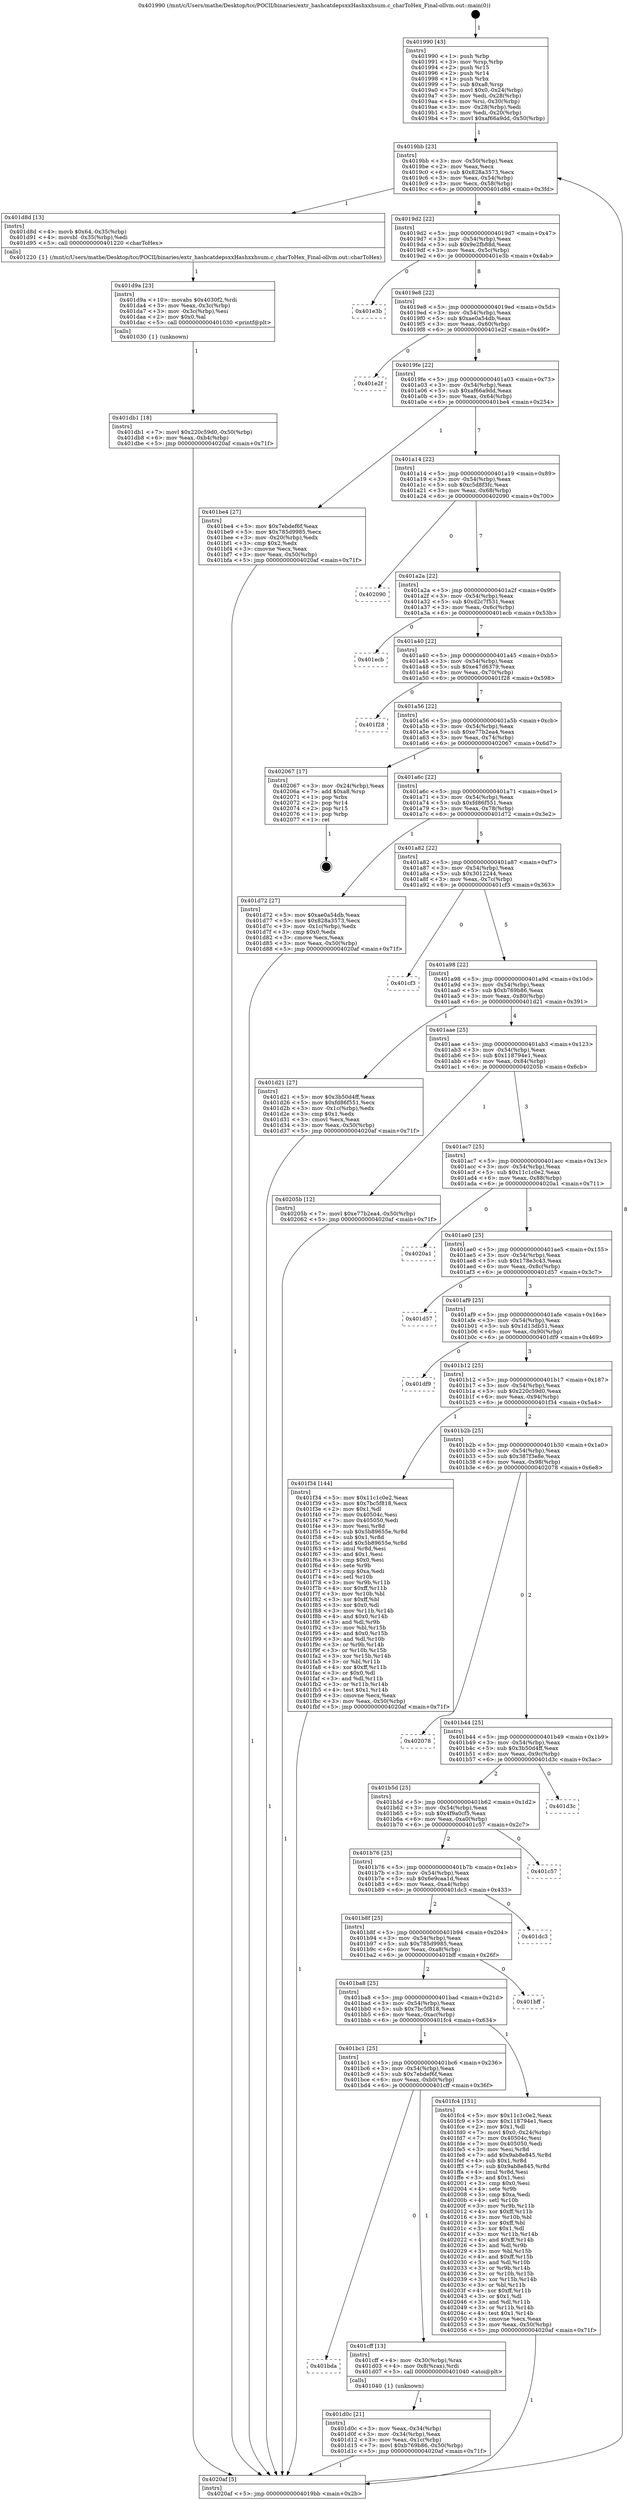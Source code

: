 digraph "0x401990" {
  label = "0x401990 (/mnt/c/Users/mathe/Desktop/tcc/POCII/binaries/extr_hashcatdepsxxHashxxhsum.c_charToHex_Final-ollvm.out::main(0))"
  labelloc = "t"
  node[shape=record]

  Entry [label="",width=0.3,height=0.3,shape=circle,fillcolor=black,style=filled]
  "0x4019bb" [label="{
     0x4019bb [23]\l
     | [instrs]\l
     &nbsp;&nbsp;0x4019bb \<+3\>: mov -0x50(%rbp),%eax\l
     &nbsp;&nbsp;0x4019be \<+2\>: mov %eax,%ecx\l
     &nbsp;&nbsp;0x4019c0 \<+6\>: sub $0x828a3573,%ecx\l
     &nbsp;&nbsp;0x4019c6 \<+3\>: mov %eax,-0x54(%rbp)\l
     &nbsp;&nbsp;0x4019c9 \<+3\>: mov %ecx,-0x58(%rbp)\l
     &nbsp;&nbsp;0x4019cc \<+6\>: je 0000000000401d8d \<main+0x3fd\>\l
  }"]
  "0x401d8d" [label="{
     0x401d8d [13]\l
     | [instrs]\l
     &nbsp;&nbsp;0x401d8d \<+4\>: movb $0x64,-0x35(%rbp)\l
     &nbsp;&nbsp;0x401d91 \<+4\>: movsbl -0x35(%rbp),%edi\l
     &nbsp;&nbsp;0x401d95 \<+5\>: call 0000000000401220 \<charToHex\>\l
     | [calls]\l
     &nbsp;&nbsp;0x401220 \{1\} (/mnt/c/Users/mathe/Desktop/tcc/POCII/binaries/extr_hashcatdepsxxHashxxhsum.c_charToHex_Final-ollvm.out::charToHex)\l
  }"]
  "0x4019d2" [label="{
     0x4019d2 [22]\l
     | [instrs]\l
     &nbsp;&nbsp;0x4019d2 \<+5\>: jmp 00000000004019d7 \<main+0x47\>\l
     &nbsp;&nbsp;0x4019d7 \<+3\>: mov -0x54(%rbp),%eax\l
     &nbsp;&nbsp;0x4019da \<+5\>: sub $0x9e2fb88d,%eax\l
     &nbsp;&nbsp;0x4019df \<+3\>: mov %eax,-0x5c(%rbp)\l
     &nbsp;&nbsp;0x4019e2 \<+6\>: je 0000000000401e3b \<main+0x4ab\>\l
  }"]
  Exit [label="",width=0.3,height=0.3,shape=circle,fillcolor=black,style=filled,peripheries=2]
  "0x401e3b" [label="{
     0x401e3b\l
  }", style=dashed]
  "0x4019e8" [label="{
     0x4019e8 [22]\l
     | [instrs]\l
     &nbsp;&nbsp;0x4019e8 \<+5\>: jmp 00000000004019ed \<main+0x5d\>\l
     &nbsp;&nbsp;0x4019ed \<+3\>: mov -0x54(%rbp),%eax\l
     &nbsp;&nbsp;0x4019f0 \<+5\>: sub $0xae0a54db,%eax\l
     &nbsp;&nbsp;0x4019f5 \<+3\>: mov %eax,-0x60(%rbp)\l
     &nbsp;&nbsp;0x4019f8 \<+6\>: je 0000000000401e2f \<main+0x49f\>\l
  }"]
  "0x401db1" [label="{
     0x401db1 [18]\l
     | [instrs]\l
     &nbsp;&nbsp;0x401db1 \<+7\>: movl $0x220c59d0,-0x50(%rbp)\l
     &nbsp;&nbsp;0x401db8 \<+6\>: mov %eax,-0xb4(%rbp)\l
     &nbsp;&nbsp;0x401dbe \<+5\>: jmp 00000000004020af \<main+0x71f\>\l
  }"]
  "0x401e2f" [label="{
     0x401e2f\l
  }", style=dashed]
  "0x4019fe" [label="{
     0x4019fe [22]\l
     | [instrs]\l
     &nbsp;&nbsp;0x4019fe \<+5\>: jmp 0000000000401a03 \<main+0x73\>\l
     &nbsp;&nbsp;0x401a03 \<+3\>: mov -0x54(%rbp),%eax\l
     &nbsp;&nbsp;0x401a06 \<+5\>: sub $0xaf66a9dd,%eax\l
     &nbsp;&nbsp;0x401a0b \<+3\>: mov %eax,-0x64(%rbp)\l
     &nbsp;&nbsp;0x401a0e \<+6\>: je 0000000000401be4 \<main+0x254\>\l
  }"]
  "0x401d9a" [label="{
     0x401d9a [23]\l
     | [instrs]\l
     &nbsp;&nbsp;0x401d9a \<+10\>: movabs $0x4030f2,%rdi\l
     &nbsp;&nbsp;0x401da4 \<+3\>: mov %eax,-0x3c(%rbp)\l
     &nbsp;&nbsp;0x401da7 \<+3\>: mov -0x3c(%rbp),%esi\l
     &nbsp;&nbsp;0x401daa \<+2\>: mov $0x0,%al\l
     &nbsp;&nbsp;0x401dac \<+5\>: call 0000000000401030 \<printf@plt\>\l
     | [calls]\l
     &nbsp;&nbsp;0x401030 \{1\} (unknown)\l
  }"]
  "0x401be4" [label="{
     0x401be4 [27]\l
     | [instrs]\l
     &nbsp;&nbsp;0x401be4 \<+5\>: mov $0x7ebdef6f,%eax\l
     &nbsp;&nbsp;0x401be9 \<+5\>: mov $0x785d9985,%ecx\l
     &nbsp;&nbsp;0x401bee \<+3\>: mov -0x20(%rbp),%edx\l
     &nbsp;&nbsp;0x401bf1 \<+3\>: cmp $0x2,%edx\l
     &nbsp;&nbsp;0x401bf4 \<+3\>: cmovne %ecx,%eax\l
     &nbsp;&nbsp;0x401bf7 \<+3\>: mov %eax,-0x50(%rbp)\l
     &nbsp;&nbsp;0x401bfa \<+5\>: jmp 00000000004020af \<main+0x71f\>\l
  }"]
  "0x401a14" [label="{
     0x401a14 [22]\l
     | [instrs]\l
     &nbsp;&nbsp;0x401a14 \<+5\>: jmp 0000000000401a19 \<main+0x89\>\l
     &nbsp;&nbsp;0x401a19 \<+3\>: mov -0x54(%rbp),%eax\l
     &nbsp;&nbsp;0x401a1c \<+5\>: sub $0xc5d8f3fc,%eax\l
     &nbsp;&nbsp;0x401a21 \<+3\>: mov %eax,-0x68(%rbp)\l
     &nbsp;&nbsp;0x401a24 \<+6\>: je 0000000000402090 \<main+0x700\>\l
  }"]
  "0x4020af" [label="{
     0x4020af [5]\l
     | [instrs]\l
     &nbsp;&nbsp;0x4020af \<+5\>: jmp 00000000004019bb \<main+0x2b\>\l
  }"]
  "0x401990" [label="{
     0x401990 [43]\l
     | [instrs]\l
     &nbsp;&nbsp;0x401990 \<+1\>: push %rbp\l
     &nbsp;&nbsp;0x401991 \<+3\>: mov %rsp,%rbp\l
     &nbsp;&nbsp;0x401994 \<+2\>: push %r15\l
     &nbsp;&nbsp;0x401996 \<+2\>: push %r14\l
     &nbsp;&nbsp;0x401998 \<+1\>: push %rbx\l
     &nbsp;&nbsp;0x401999 \<+7\>: sub $0xa8,%rsp\l
     &nbsp;&nbsp;0x4019a0 \<+7\>: movl $0x0,-0x24(%rbp)\l
     &nbsp;&nbsp;0x4019a7 \<+3\>: mov %edi,-0x28(%rbp)\l
     &nbsp;&nbsp;0x4019aa \<+4\>: mov %rsi,-0x30(%rbp)\l
     &nbsp;&nbsp;0x4019ae \<+3\>: mov -0x28(%rbp),%edi\l
     &nbsp;&nbsp;0x4019b1 \<+3\>: mov %edi,-0x20(%rbp)\l
     &nbsp;&nbsp;0x4019b4 \<+7\>: movl $0xaf66a9dd,-0x50(%rbp)\l
  }"]
  "0x401d0c" [label="{
     0x401d0c [21]\l
     | [instrs]\l
     &nbsp;&nbsp;0x401d0c \<+3\>: mov %eax,-0x34(%rbp)\l
     &nbsp;&nbsp;0x401d0f \<+3\>: mov -0x34(%rbp),%eax\l
     &nbsp;&nbsp;0x401d12 \<+3\>: mov %eax,-0x1c(%rbp)\l
     &nbsp;&nbsp;0x401d15 \<+7\>: movl $0xb769b86,-0x50(%rbp)\l
     &nbsp;&nbsp;0x401d1c \<+5\>: jmp 00000000004020af \<main+0x71f\>\l
  }"]
  "0x402090" [label="{
     0x402090\l
  }", style=dashed]
  "0x401a2a" [label="{
     0x401a2a [22]\l
     | [instrs]\l
     &nbsp;&nbsp;0x401a2a \<+5\>: jmp 0000000000401a2f \<main+0x9f\>\l
     &nbsp;&nbsp;0x401a2f \<+3\>: mov -0x54(%rbp),%eax\l
     &nbsp;&nbsp;0x401a32 \<+5\>: sub $0xd2c7f531,%eax\l
     &nbsp;&nbsp;0x401a37 \<+3\>: mov %eax,-0x6c(%rbp)\l
     &nbsp;&nbsp;0x401a3a \<+6\>: je 0000000000401ecb \<main+0x53b\>\l
  }"]
  "0x401bda" [label="{
     0x401bda\l
  }", style=dashed]
  "0x401ecb" [label="{
     0x401ecb\l
  }", style=dashed]
  "0x401a40" [label="{
     0x401a40 [22]\l
     | [instrs]\l
     &nbsp;&nbsp;0x401a40 \<+5\>: jmp 0000000000401a45 \<main+0xb5\>\l
     &nbsp;&nbsp;0x401a45 \<+3\>: mov -0x54(%rbp),%eax\l
     &nbsp;&nbsp;0x401a48 \<+5\>: sub $0xe47d6379,%eax\l
     &nbsp;&nbsp;0x401a4d \<+3\>: mov %eax,-0x70(%rbp)\l
     &nbsp;&nbsp;0x401a50 \<+6\>: je 0000000000401f28 \<main+0x598\>\l
  }"]
  "0x401cff" [label="{
     0x401cff [13]\l
     | [instrs]\l
     &nbsp;&nbsp;0x401cff \<+4\>: mov -0x30(%rbp),%rax\l
     &nbsp;&nbsp;0x401d03 \<+4\>: mov 0x8(%rax),%rdi\l
     &nbsp;&nbsp;0x401d07 \<+5\>: call 0000000000401040 \<atoi@plt\>\l
     | [calls]\l
     &nbsp;&nbsp;0x401040 \{1\} (unknown)\l
  }"]
  "0x401f28" [label="{
     0x401f28\l
  }", style=dashed]
  "0x401a56" [label="{
     0x401a56 [22]\l
     | [instrs]\l
     &nbsp;&nbsp;0x401a56 \<+5\>: jmp 0000000000401a5b \<main+0xcb\>\l
     &nbsp;&nbsp;0x401a5b \<+3\>: mov -0x54(%rbp),%eax\l
     &nbsp;&nbsp;0x401a5e \<+5\>: sub $0xe77b2ea4,%eax\l
     &nbsp;&nbsp;0x401a63 \<+3\>: mov %eax,-0x74(%rbp)\l
     &nbsp;&nbsp;0x401a66 \<+6\>: je 0000000000402067 \<main+0x6d7\>\l
  }"]
  "0x401bc1" [label="{
     0x401bc1 [25]\l
     | [instrs]\l
     &nbsp;&nbsp;0x401bc1 \<+5\>: jmp 0000000000401bc6 \<main+0x236\>\l
     &nbsp;&nbsp;0x401bc6 \<+3\>: mov -0x54(%rbp),%eax\l
     &nbsp;&nbsp;0x401bc9 \<+5\>: sub $0x7ebdef6f,%eax\l
     &nbsp;&nbsp;0x401bce \<+6\>: mov %eax,-0xb0(%rbp)\l
     &nbsp;&nbsp;0x401bd4 \<+6\>: je 0000000000401cff \<main+0x36f\>\l
  }"]
  "0x402067" [label="{
     0x402067 [17]\l
     | [instrs]\l
     &nbsp;&nbsp;0x402067 \<+3\>: mov -0x24(%rbp),%eax\l
     &nbsp;&nbsp;0x40206a \<+7\>: add $0xa8,%rsp\l
     &nbsp;&nbsp;0x402071 \<+1\>: pop %rbx\l
     &nbsp;&nbsp;0x402072 \<+2\>: pop %r14\l
     &nbsp;&nbsp;0x402074 \<+2\>: pop %r15\l
     &nbsp;&nbsp;0x402076 \<+1\>: pop %rbp\l
     &nbsp;&nbsp;0x402077 \<+1\>: ret\l
  }"]
  "0x401a6c" [label="{
     0x401a6c [22]\l
     | [instrs]\l
     &nbsp;&nbsp;0x401a6c \<+5\>: jmp 0000000000401a71 \<main+0xe1\>\l
     &nbsp;&nbsp;0x401a71 \<+3\>: mov -0x54(%rbp),%eax\l
     &nbsp;&nbsp;0x401a74 \<+5\>: sub $0xfd86f551,%eax\l
     &nbsp;&nbsp;0x401a79 \<+3\>: mov %eax,-0x78(%rbp)\l
     &nbsp;&nbsp;0x401a7c \<+6\>: je 0000000000401d72 \<main+0x3e2\>\l
  }"]
  "0x401fc4" [label="{
     0x401fc4 [151]\l
     | [instrs]\l
     &nbsp;&nbsp;0x401fc4 \<+5\>: mov $0x11c1c0e2,%eax\l
     &nbsp;&nbsp;0x401fc9 \<+5\>: mov $0x118794e1,%ecx\l
     &nbsp;&nbsp;0x401fce \<+2\>: mov $0x1,%dl\l
     &nbsp;&nbsp;0x401fd0 \<+7\>: movl $0x0,-0x24(%rbp)\l
     &nbsp;&nbsp;0x401fd7 \<+7\>: mov 0x40504c,%esi\l
     &nbsp;&nbsp;0x401fde \<+7\>: mov 0x405050,%edi\l
     &nbsp;&nbsp;0x401fe5 \<+3\>: mov %esi,%r8d\l
     &nbsp;&nbsp;0x401fe8 \<+7\>: add $0x9ab8e845,%r8d\l
     &nbsp;&nbsp;0x401fef \<+4\>: sub $0x1,%r8d\l
     &nbsp;&nbsp;0x401ff3 \<+7\>: sub $0x9ab8e845,%r8d\l
     &nbsp;&nbsp;0x401ffa \<+4\>: imul %r8d,%esi\l
     &nbsp;&nbsp;0x401ffe \<+3\>: and $0x1,%esi\l
     &nbsp;&nbsp;0x402001 \<+3\>: cmp $0x0,%esi\l
     &nbsp;&nbsp;0x402004 \<+4\>: sete %r9b\l
     &nbsp;&nbsp;0x402008 \<+3\>: cmp $0xa,%edi\l
     &nbsp;&nbsp;0x40200b \<+4\>: setl %r10b\l
     &nbsp;&nbsp;0x40200f \<+3\>: mov %r9b,%r11b\l
     &nbsp;&nbsp;0x402012 \<+4\>: xor $0xff,%r11b\l
     &nbsp;&nbsp;0x402016 \<+3\>: mov %r10b,%bl\l
     &nbsp;&nbsp;0x402019 \<+3\>: xor $0xff,%bl\l
     &nbsp;&nbsp;0x40201c \<+3\>: xor $0x1,%dl\l
     &nbsp;&nbsp;0x40201f \<+3\>: mov %r11b,%r14b\l
     &nbsp;&nbsp;0x402022 \<+4\>: and $0xff,%r14b\l
     &nbsp;&nbsp;0x402026 \<+3\>: and %dl,%r9b\l
     &nbsp;&nbsp;0x402029 \<+3\>: mov %bl,%r15b\l
     &nbsp;&nbsp;0x40202c \<+4\>: and $0xff,%r15b\l
     &nbsp;&nbsp;0x402030 \<+3\>: and %dl,%r10b\l
     &nbsp;&nbsp;0x402033 \<+3\>: or %r9b,%r14b\l
     &nbsp;&nbsp;0x402036 \<+3\>: or %r10b,%r15b\l
     &nbsp;&nbsp;0x402039 \<+3\>: xor %r15b,%r14b\l
     &nbsp;&nbsp;0x40203c \<+3\>: or %bl,%r11b\l
     &nbsp;&nbsp;0x40203f \<+4\>: xor $0xff,%r11b\l
     &nbsp;&nbsp;0x402043 \<+3\>: or $0x1,%dl\l
     &nbsp;&nbsp;0x402046 \<+3\>: and %dl,%r11b\l
     &nbsp;&nbsp;0x402049 \<+3\>: or %r11b,%r14b\l
     &nbsp;&nbsp;0x40204c \<+4\>: test $0x1,%r14b\l
     &nbsp;&nbsp;0x402050 \<+3\>: cmovne %ecx,%eax\l
     &nbsp;&nbsp;0x402053 \<+3\>: mov %eax,-0x50(%rbp)\l
     &nbsp;&nbsp;0x402056 \<+5\>: jmp 00000000004020af \<main+0x71f\>\l
  }"]
  "0x401d72" [label="{
     0x401d72 [27]\l
     | [instrs]\l
     &nbsp;&nbsp;0x401d72 \<+5\>: mov $0xae0a54db,%eax\l
     &nbsp;&nbsp;0x401d77 \<+5\>: mov $0x828a3573,%ecx\l
     &nbsp;&nbsp;0x401d7c \<+3\>: mov -0x1c(%rbp),%edx\l
     &nbsp;&nbsp;0x401d7f \<+3\>: cmp $0x0,%edx\l
     &nbsp;&nbsp;0x401d82 \<+3\>: cmove %ecx,%eax\l
     &nbsp;&nbsp;0x401d85 \<+3\>: mov %eax,-0x50(%rbp)\l
     &nbsp;&nbsp;0x401d88 \<+5\>: jmp 00000000004020af \<main+0x71f\>\l
  }"]
  "0x401a82" [label="{
     0x401a82 [22]\l
     | [instrs]\l
     &nbsp;&nbsp;0x401a82 \<+5\>: jmp 0000000000401a87 \<main+0xf7\>\l
     &nbsp;&nbsp;0x401a87 \<+3\>: mov -0x54(%rbp),%eax\l
     &nbsp;&nbsp;0x401a8a \<+5\>: sub $0x3012244,%eax\l
     &nbsp;&nbsp;0x401a8f \<+3\>: mov %eax,-0x7c(%rbp)\l
     &nbsp;&nbsp;0x401a92 \<+6\>: je 0000000000401cf3 \<main+0x363\>\l
  }"]
  "0x401ba8" [label="{
     0x401ba8 [25]\l
     | [instrs]\l
     &nbsp;&nbsp;0x401ba8 \<+5\>: jmp 0000000000401bad \<main+0x21d\>\l
     &nbsp;&nbsp;0x401bad \<+3\>: mov -0x54(%rbp),%eax\l
     &nbsp;&nbsp;0x401bb0 \<+5\>: sub $0x7bc5f818,%eax\l
     &nbsp;&nbsp;0x401bb5 \<+6\>: mov %eax,-0xac(%rbp)\l
     &nbsp;&nbsp;0x401bbb \<+6\>: je 0000000000401fc4 \<main+0x634\>\l
  }"]
  "0x401cf3" [label="{
     0x401cf3\l
  }", style=dashed]
  "0x401a98" [label="{
     0x401a98 [22]\l
     | [instrs]\l
     &nbsp;&nbsp;0x401a98 \<+5\>: jmp 0000000000401a9d \<main+0x10d\>\l
     &nbsp;&nbsp;0x401a9d \<+3\>: mov -0x54(%rbp),%eax\l
     &nbsp;&nbsp;0x401aa0 \<+5\>: sub $0xb769b86,%eax\l
     &nbsp;&nbsp;0x401aa5 \<+3\>: mov %eax,-0x80(%rbp)\l
     &nbsp;&nbsp;0x401aa8 \<+6\>: je 0000000000401d21 \<main+0x391\>\l
  }"]
  "0x401bff" [label="{
     0x401bff\l
  }", style=dashed]
  "0x401d21" [label="{
     0x401d21 [27]\l
     | [instrs]\l
     &nbsp;&nbsp;0x401d21 \<+5\>: mov $0x3b50d4ff,%eax\l
     &nbsp;&nbsp;0x401d26 \<+5\>: mov $0xfd86f551,%ecx\l
     &nbsp;&nbsp;0x401d2b \<+3\>: mov -0x1c(%rbp),%edx\l
     &nbsp;&nbsp;0x401d2e \<+3\>: cmp $0x1,%edx\l
     &nbsp;&nbsp;0x401d31 \<+3\>: cmovl %ecx,%eax\l
     &nbsp;&nbsp;0x401d34 \<+3\>: mov %eax,-0x50(%rbp)\l
     &nbsp;&nbsp;0x401d37 \<+5\>: jmp 00000000004020af \<main+0x71f\>\l
  }"]
  "0x401aae" [label="{
     0x401aae [25]\l
     | [instrs]\l
     &nbsp;&nbsp;0x401aae \<+5\>: jmp 0000000000401ab3 \<main+0x123\>\l
     &nbsp;&nbsp;0x401ab3 \<+3\>: mov -0x54(%rbp),%eax\l
     &nbsp;&nbsp;0x401ab6 \<+5\>: sub $0x118794e1,%eax\l
     &nbsp;&nbsp;0x401abb \<+6\>: mov %eax,-0x84(%rbp)\l
     &nbsp;&nbsp;0x401ac1 \<+6\>: je 000000000040205b \<main+0x6cb\>\l
  }"]
  "0x401b8f" [label="{
     0x401b8f [25]\l
     | [instrs]\l
     &nbsp;&nbsp;0x401b8f \<+5\>: jmp 0000000000401b94 \<main+0x204\>\l
     &nbsp;&nbsp;0x401b94 \<+3\>: mov -0x54(%rbp),%eax\l
     &nbsp;&nbsp;0x401b97 \<+5\>: sub $0x785d9985,%eax\l
     &nbsp;&nbsp;0x401b9c \<+6\>: mov %eax,-0xa8(%rbp)\l
     &nbsp;&nbsp;0x401ba2 \<+6\>: je 0000000000401bff \<main+0x26f\>\l
  }"]
  "0x40205b" [label="{
     0x40205b [12]\l
     | [instrs]\l
     &nbsp;&nbsp;0x40205b \<+7\>: movl $0xe77b2ea4,-0x50(%rbp)\l
     &nbsp;&nbsp;0x402062 \<+5\>: jmp 00000000004020af \<main+0x71f\>\l
  }"]
  "0x401ac7" [label="{
     0x401ac7 [25]\l
     | [instrs]\l
     &nbsp;&nbsp;0x401ac7 \<+5\>: jmp 0000000000401acc \<main+0x13c\>\l
     &nbsp;&nbsp;0x401acc \<+3\>: mov -0x54(%rbp),%eax\l
     &nbsp;&nbsp;0x401acf \<+5\>: sub $0x11c1c0e2,%eax\l
     &nbsp;&nbsp;0x401ad4 \<+6\>: mov %eax,-0x88(%rbp)\l
     &nbsp;&nbsp;0x401ada \<+6\>: je 00000000004020a1 \<main+0x711\>\l
  }"]
  "0x401dc3" [label="{
     0x401dc3\l
  }", style=dashed]
  "0x4020a1" [label="{
     0x4020a1\l
  }", style=dashed]
  "0x401ae0" [label="{
     0x401ae0 [25]\l
     | [instrs]\l
     &nbsp;&nbsp;0x401ae0 \<+5\>: jmp 0000000000401ae5 \<main+0x155\>\l
     &nbsp;&nbsp;0x401ae5 \<+3\>: mov -0x54(%rbp),%eax\l
     &nbsp;&nbsp;0x401ae8 \<+5\>: sub $0x178e3c43,%eax\l
     &nbsp;&nbsp;0x401aed \<+6\>: mov %eax,-0x8c(%rbp)\l
     &nbsp;&nbsp;0x401af3 \<+6\>: je 0000000000401d57 \<main+0x3c7\>\l
  }"]
  "0x401b76" [label="{
     0x401b76 [25]\l
     | [instrs]\l
     &nbsp;&nbsp;0x401b76 \<+5\>: jmp 0000000000401b7b \<main+0x1eb\>\l
     &nbsp;&nbsp;0x401b7b \<+3\>: mov -0x54(%rbp),%eax\l
     &nbsp;&nbsp;0x401b7e \<+5\>: sub $0x6e9caa1d,%eax\l
     &nbsp;&nbsp;0x401b83 \<+6\>: mov %eax,-0xa4(%rbp)\l
     &nbsp;&nbsp;0x401b89 \<+6\>: je 0000000000401dc3 \<main+0x433\>\l
  }"]
  "0x401d57" [label="{
     0x401d57\l
  }", style=dashed]
  "0x401af9" [label="{
     0x401af9 [25]\l
     | [instrs]\l
     &nbsp;&nbsp;0x401af9 \<+5\>: jmp 0000000000401afe \<main+0x16e\>\l
     &nbsp;&nbsp;0x401afe \<+3\>: mov -0x54(%rbp),%eax\l
     &nbsp;&nbsp;0x401b01 \<+5\>: sub $0x1d13db51,%eax\l
     &nbsp;&nbsp;0x401b06 \<+6\>: mov %eax,-0x90(%rbp)\l
     &nbsp;&nbsp;0x401b0c \<+6\>: je 0000000000401df9 \<main+0x469\>\l
  }"]
  "0x401c57" [label="{
     0x401c57\l
  }", style=dashed]
  "0x401df9" [label="{
     0x401df9\l
  }", style=dashed]
  "0x401b12" [label="{
     0x401b12 [25]\l
     | [instrs]\l
     &nbsp;&nbsp;0x401b12 \<+5\>: jmp 0000000000401b17 \<main+0x187\>\l
     &nbsp;&nbsp;0x401b17 \<+3\>: mov -0x54(%rbp),%eax\l
     &nbsp;&nbsp;0x401b1a \<+5\>: sub $0x220c59d0,%eax\l
     &nbsp;&nbsp;0x401b1f \<+6\>: mov %eax,-0x94(%rbp)\l
     &nbsp;&nbsp;0x401b25 \<+6\>: je 0000000000401f34 \<main+0x5a4\>\l
  }"]
  "0x401b5d" [label="{
     0x401b5d [25]\l
     | [instrs]\l
     &nbsp;&nbsp;0x401b5d \<+5\>: jmp 0000000000401b62 \<main+0x1d2\>\l
     &nbsp;&nbsp;0x401b62 \<+3\>: mov -0x54(%rbp),%eax\l
     &nbsp;&nbsp;0x401b65 \<+5\>: sub $0x4f9a0cf5,%eax\l
     &nbsp;&nbsp;0x401b6a \<+6\>: mov %eax,-0xa0(%rbp)\l
     &nbsp;&nbsp;0x401b70 \<+6\>: je 0000000000401c57 \<main+0x2c7\>\l
  }"]
  "0x401f34" [label="{
     0x401f34 [144]\l
     | [instrs]\l
     &nbsp;&nbsp;0x401f34 \<+5\>: mov $0x11c1c0e2,%eax\l
     &nbsp;&nbsp;0x401f39 \<+5\>: mov $0x7bc5f818,%ecx\l
     &nbsp;&nbsp;0x401f3e \<+2\>: mov $0x1,%dl\l
     &nbsp;&nbsp;0x401f40 \<+7\>: mov 0x40504c,%esi\l
     &nbsp;&nbsp;0x401f47 \<+7\>: mov 0x405050,%edi\l
     &nbsp;&nbsp;0x401f4e \<+3\>: mov %esi,%r8d\l
     &nbsp;&nbsp;0x401f51 \<+7\>: sub $0x5b89655e,%r8d\l
     &nbsp;&nbsp;0x401f58 \<+4\>: sub $0x1,%r8d\l
     &nbsp;&nbsp;0x401f5c \<+7\>: add $0x5b89655e,%r8d\l
     &nbsp;&nbsp;0x401f63 \<+4\>: imul %r8d,%esi\l
     &nbsp;&nbsp;0x401f67 \<+3\>: and $0x1,%esi\l
     &nbsp;&nbsp;0x401f6a \<+3\>: cmp $0x0,%esi\l
     &nbsp;&nbsp;0x401f6d \<+4\>: sete %r9b\l
     &nbsp;&nbsp;0x401f71 \<+3\>: cmp $0xa,%edi\l
     &nbsp;&nbsp;0x401f74 \<+4\>: setl %r10b\l
     &nbsp;&nbsp;0x401f78 \<+3\>: mov %r9b,%r11b\l
     &nbsp;&nbsp;0x401f7b \<+4\>: xor $0xff,%r11b\l
     &nbsp;&nbsp;0x401f7f \<+3\>: mov %r10b,%bl\l
     &nbsp;&nbsp;0x401f82 \<+3\>: xor $0xff,%bl\l
     &nbsp;&nbsp;0x401f85 \<+3\>: xor $0x0,%dl\l
     &nbsp;&nbsp;0x401f88 \<+3\>: mov %r11b,%r14b\l
     &nbsp;&nbsp;0x401f8b \<+4\>: and $0x0,%r14b\l
     &nbsp;&nbsp;0x401f8f \<+3\>: and %dl,%r9b\l
     &nbsp;&nbsp;0x401f92 \<+3\>: mov %bl,%r15b\l
     &nbsp;&nbsp;0x401f95 \<+4\>: and $0x0,%r15b\l
     &nbsp;&nbsp;0x401f99 \<+3\>: and %dl,%r10b\l
     &nbsp;&nbsp;0x401f9c \<+3\>: or %r9b,%r14b\l
     &nbsp;&nbsp;0x401f9f \<+3\>: or %r10b,%r15b\l
     &nbsp;&nbsp;0x401fa2 \<+3\>: xor %r15b,%r14b\l
     &nbsp;&nbsp;0x401fa5 \<+3\>: or %bl,%r11b\l
     &nbsp;&nbsp;0x401fa8 \<+4\>: xor $0xff,%r11b\l
     &nbsp;&nbsp;0x401fac \<+3\>: or $0x0,%dl\l
     &nbsp;&nbsp;0x401faf \<+3\>: and %dl,%r11b\l
     &nbsp;&nbsp;0x401fb2 \<+3\>: or %r11b,%r14b\l
     &nbsp;&nbsp;0x401fb5 \<+4\>: test $0x1,%r14b\l
     &nbsp;&nbsp;0x401fb9 \<+3\>: cmovne %ecx,%eax\l
     &nbsp;&nbsp;0x401fbc \<+3\>: mov %eax,-0x50(%rbp)\l
     &nbsp;&nbsp;0x401fbf \<+5\>: jmp 00000000004020af \<main+0x71f\>\l
  }"]
  "0x401b2b" [label="{
     0x401b2b [25]\l
     | [instrs]\l
     &nbsp;&nbsp;0x401b2b \<+5\>: jmp 0000000000401b30 \<main+0x1a0\>\l
     &nbsp;&nbsp;0x401b30 \<+3\>: mov -0x54(%rbp),%eax\l
     &nbsp;&nbsp;0x401b33 \<+5\>: sub $0x387f3e8e,%eax\l
     &nbsp;&nbsp;0x401b38 \<+6\>: mov %eax,-0x98(%rbp)\l
     &nbsp;&nbsp;0x401b3e \<+6\>: je 0000000000402078 \<main+0x6e8\>\l
  }"]
  "0x401d3c" [label="{
     0x401d3c\l
  }", style=dashed]
  "0x402078" [label="{
     0x402078\l
  }", style=dashed]
  "0x401b44" [label="{
     0x401b44 [25]\l
     | [instrs]\l
     &nbsp;&nbsp;0x401b44 \<+5\>: jmp 0000000000401b49 \<main+0x1b9\>\l
     &nbsp;&nbsp;0x401b49 \<+3\>: mov -0x54(%rbp),%eax\l
     &nbsp;&nbsp;0x401b4c \<+5\>: sub $0x3b50d4ff,%eax\l
     &nbsp;&nbsp;0x401b51 \<+6\>: mov %eax,-0x9c(%rbp)\l
     &nbsp;&nbsp;0x401b57 \<+6\>: je 0000000000401d3c \<main+0x3ac\>\l
  }"]
  Entry -> "0x401990" [label=" 1"]
  "0x4019bb" -> "0x401d8d" [label=" 1"]
  "0x4019bb" -> "0x4019d2" [label=" 8"]
  "0x402067" -> Exit [label=" 1"]
  "0x4019d2" -> "0x401e3b" [label=" 0"]
  "0x4019d2" -> "0x4019e8" [label=" 8"]
  "0x40205b" -> "0x4020af" [label=" 1"]
  "0x4019e8" -> "0x401e2f" [label=" 0"]
  "0x4019e8" -> "0x4019fe" [label=" 8"]
  "0x401fc4" -> "0x4020af" [label=" 1"]
  "0x4019fe" -> "0x401be4" [label=" 1"]
  "0x4019fe" -> "0x401a14" [label=" 7"]
  "0x401be4" -> "0x4020af" [label=" 1"]
  "0x401990" -> "0x4019bb" [label=" 1"]
  "0x4020af" -> "0x4019bb" [label=" 8"]
  "0x401f34" -> "0x4020af" [label=" 1"]
  "0x401a14" -> "0x402090" [label=" 0"]
  "0x401a14" -> "0x401a2a" [label=" 7"]
  "0x401db1" -> "0x4020af" [label=" 1"]
  "0x401a2a" -> "0x401ecb" [label=" 0"]
  "0x401a2a" -> "0x401a40" [label=" 7"]
  "0x401d9a" -> "0x401db1" [label=" 1"]
  "0x401a40" -> "0x401f28" [label=" 0"]
  "0x401a40" -> "0x401a56" [label=" 7"]
  "0x401d8d" -> "0x401d9a" [label=" 1"]
  "0x401a56" -> "0x402067" [label=" 1"]
  "0x401a56" -> "0x401a6c" [label=" 6"]
  "0x401d21" -> "0x4020af" [label=" 1"]
  "0x401a6c" -> "0x401d72" [label=" 1"]
  "0x401a6c" -> "0x401a82" [label=" 5"]
  "0x401d0c" -> "0x4020af" [label=" 1"]
  "0x401a82" -> "0x401cf3" [label=" 0"]
  "0x401a82" -> "0x401a98" [label=" 5"]
  "0x401bc1" -> "0x401bda" [label=" 0"]
  "0x401a98" -> "0x401d21" [label=" 1"]
  "0x401a98" -> "0x401aae" [label=" 4"]
  "0x401bc1" -> "0x401cff" [label=" 1"]
  "0x401aae" -> "0x40205b" [label=" 1"]
  "0x401aae" -> "0x401ac7" [label=" 3"]
  "0x401ba8" -> "0x401bc1" [label=" 1"]
  "0x401ac7" -> "0x4020a1" [label=" 0"]
  "0x401ac7" -> "0x401ae0" [label=" 3"]
  "0x401ba8" -> "0x401fc4" [label=" 1"]
  "0x401ae0" -> "0x401d57" [label=" 0"]
  "0x401ae0" -> "0x401af9" [label=" 3"]
  "0x401b8f" -> "0x401ba8" [label=" 2"]
  "0x401af9" -> "0x401df9" [label=" 0"]
  "0x401af9" -> "0x401b12" [label=" 3"]
  "0x401b8f" -> "0x401bff" [label=" 0"]
  "0x401b12" -> "0x401f34" [label=" 1"]
  "0x401b12" -> "0x401b2b" [label=" 2"]
  "0x401b76" -> "0x401b8f" [label=" 2"]
  "0x401b2b" -> "0x402078" [label=" 0"]
  "0x401b2b" -> "0x401b44" [label=" 2"]
  "0x401b76" -> "0x401dc3" [label=" 0"]
  "0x401b44" -> "0x401d3c" [label=" 0"]
  "0x401b44" -> "0x401b5d" [label=" 2"]
  "0x401d72" -> "0x4020af" [label=" 1"]
  "0x401b5d" -> "0x401c57" [label=" 0"]
  "0x401b5d" -> "0x401b76" [label=" 2"]
  "0x401cff" -> "0x401d0c" [label=" 1"]
}
